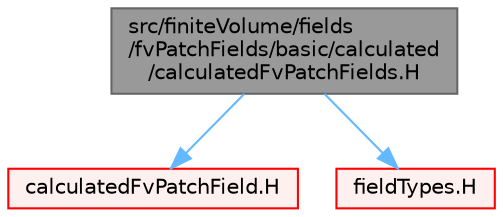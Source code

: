 digraph "src/finiteVolume/fields/fvPatchFields/basic/calculated/calculatedFvPatchFields.H"
{
 // LATEX_PDF_SIZE
  bgcolor="transparent";
  edge [fontname=Helvetica,fontsize=10,labelfontname=Helvetica,labelfontsize=10];
  node [fontname=Helvetica,fontsize=10,shape=box,height=0.2,width=0.4];
  Node1 [id="Node000001",label="src/finiteVolume/fields\l/fvPatchFields/basic/calculated\l/calculatedFvPatchFields.H",height=0.2,width=0.4,color="gray40", fillcolor="grey60", style="filled", fontcolor="black",tooltip=" "];
  Node1 -> Node2 [id="edge1_Node000001_Node000002",color="steelblue1",style="solid",tooltip=" "];
  Node2 [id="Node000002",label="calculatedFvPatchField.H",height=0.2,width=0.4,color="red", fillcolor="#FFF0F0", style="filled",URL="$calculatedFvPatchField_8H.html",tooltip=" "];
  Node1 -> Node210 [id="edge2_Node000001_Node000210",color="steelblue1",style="solid",tooltip=" "];
  Node210 [id="Node000210",label="fieldTypes.H",height=0.2,width=0.4,color="red", fillcolor="#FFF0F0", style="filled",URL="$fieldTypes_8H.html",tooltip=" "];
}
